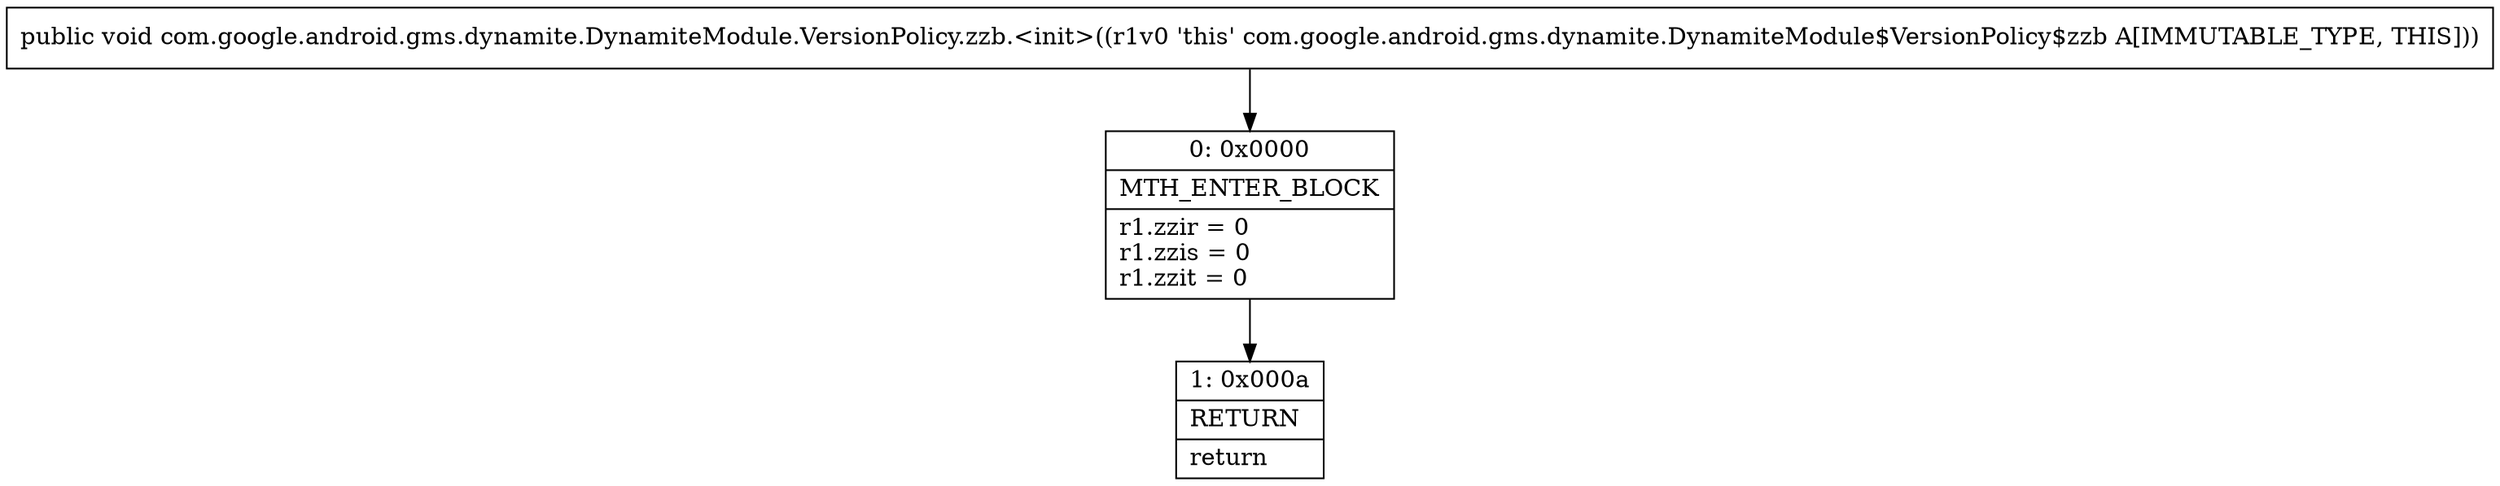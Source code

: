 digraph "CFG forcom.google.android.gms.dynamite.DynamiteModule.VersionPolicy.zzb.\<init\>()V" {
Node_0 [shape=record,label="{0\:\ 0x0000|MTH_ENTER_BLOCK\l|r1.zzir = 0\lr1.zzis = 0\lr1.zzit = 0\l}"];
Node_1 [shape=record,label="{1\:\ 0x000a|RETURN\l|return\l}"];
MethodNode[shape=record,label="{public void com.google.android.gms.dynamite.DynamiteModule.VersionPolicy.zzb.\<init\>((r1v0 'this' com.google.android.gms.dynamite.DynamiteModule$VersionPolicy$zzb A[IMMUTABLE_TYPE, THIS])) }"];
MethodNode -> Node_0;
Node_0 -> Node_1;
}

